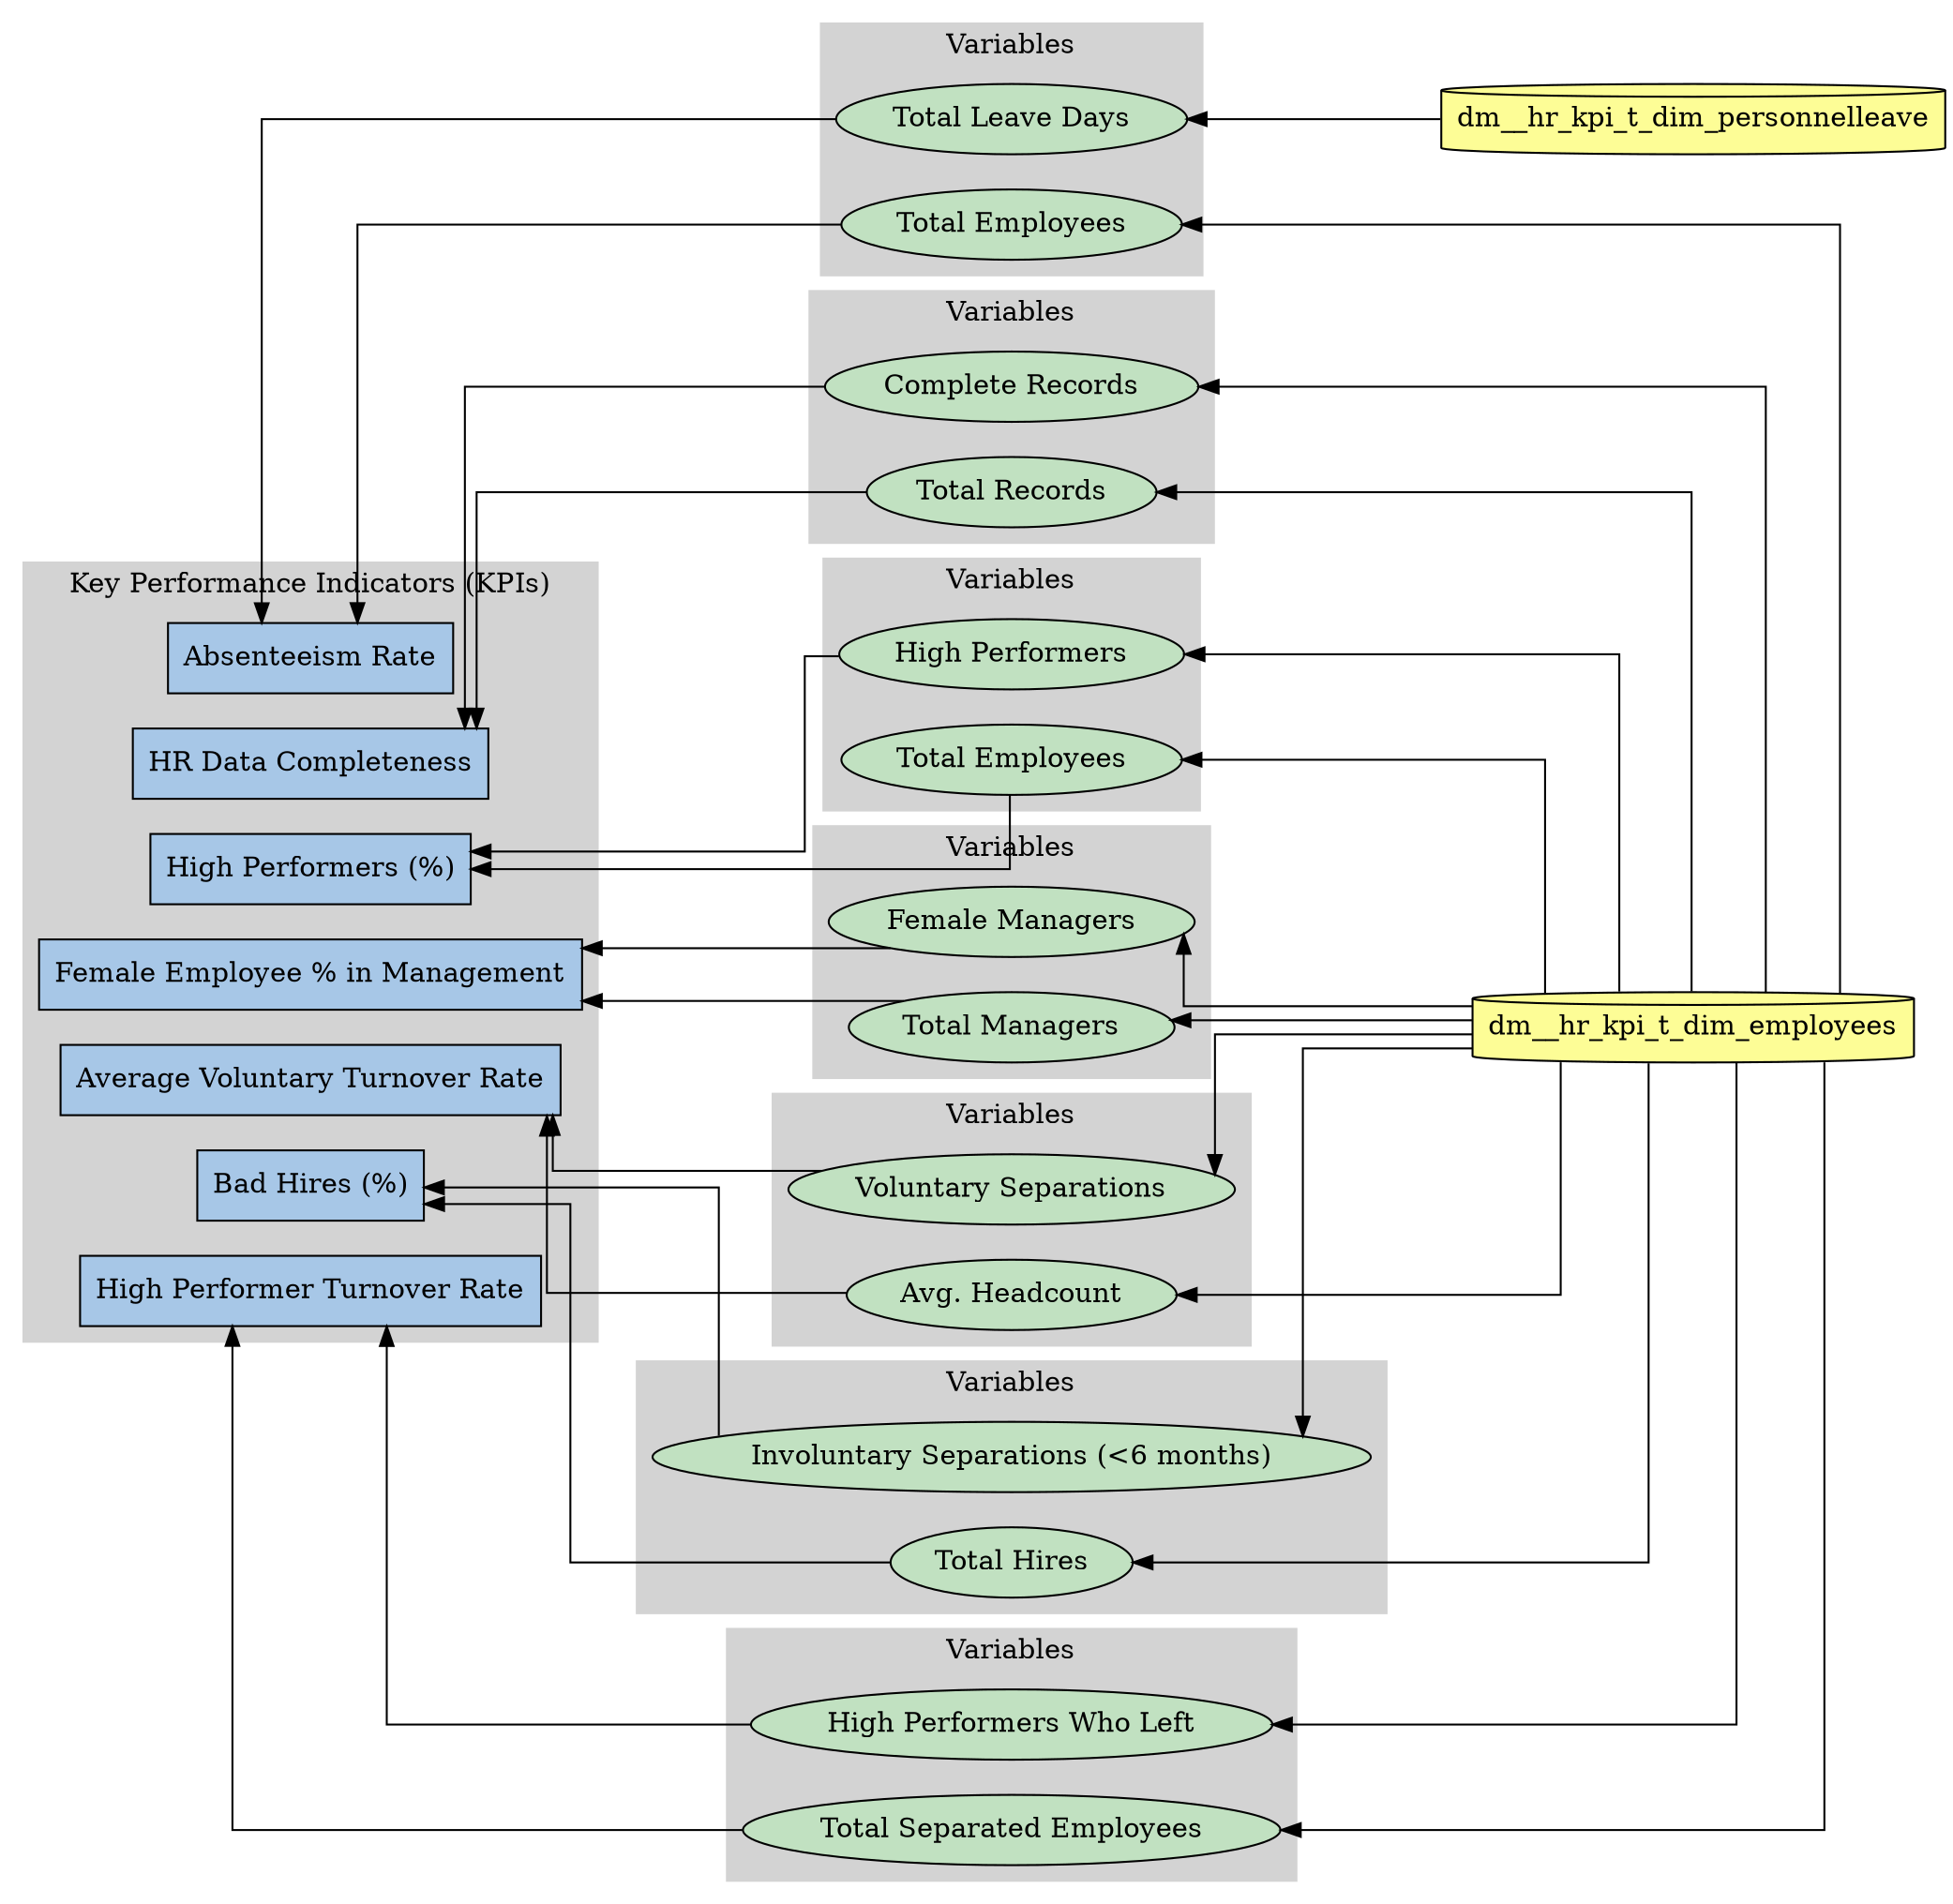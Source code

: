 // KPI Formulation and Sources
digraph KPI_Flow {
	concentrate=true rankdir=RL splines=ortho
	"Absenteeism Rate_Total Leave Days" -> "Absenteeism Rate"
	dm__hr_kpi_t_dim_personnelleave [fillcolor="#fdfd96" shape=cylinder style=filled]
	dm__hr_kpi_t_dim_personnelleave -> "Absenteeism Rate_Total Leave Days"
	"Absenteeism Rate_Total Employees" -> "Absenteeism Rate"
	dm__hr_kpi_t_dim_employees [fillcolor="#fdfd96" shape=cylinder style=filled]
	dm__hr_kpi_t_dim_employees -> "Absenteeism Rate_Total Employees"
	subgraph "cluster_Absenteeism Rate" {
		color=lightgrey label=Variables style=filled
		"Absenteeism Rate_Total Leave Days" [label="Total Leave Days" fillcolor="#c1e1c1" shape=ellipse style=filled]
		"Absenteeism Rate_Total Employees" [label="Total Employees" fillcolor="#c1e1c1" shape=ellipse style=filled]
	}
	"HR Data Completeness_Complete Records" -> "HR Data Completeness"
	dm__hr_kpi_t_dim_employees -> "HR Data Completeness_Complete Records"
	"HR Data Completeness_Total Records" -> "HR Data Completeness"
	dm__hr_kpi_t_dim_employees -> "HR Data Completeness_Total Records"
	subgraph "cluster_HR Data Completeness" {
		color=lightgrey label=Variables style=filled
		"HR Data Completeness_Complete Records" [label="Complete Records" fillcolor="#c1e1c1" shape=ellipse style=filled]
		"HR Data Completeness_Total Records" [label="Total Records" fillcolor="#c1e1c1" shape=ellipse style=filled]
	}
	"High Performers (%)_High Performers" -> "High Performers (%)"
	dm__hr_kpi_t_dim_employees -> "High Performers (%)_High Performers"
	"High Performers (%)_Total Employees" -> "High Performers (%)"
	dm__hr_kpi_t_dim_employees -> "High Performers (%)_Total Employees"
	subgraph "cluster_High Performers (%)" {
		color=lightgrey label=Variables style=filled
		"High Performers (%)_High Performers" [label="High Performers" fillcolor="#c1e1c1" shape=ellipse style=filled]
		"High Performers (%)_Total Employees" [label="Total Employees" fillcolor="#c1e1c1" shape=ellipse style=filled]
	}
	"Female Employee % in Management_Female Managers" -> "Female Employee % in Management"
	dm__hr_kpi_t_dim_employees -> "Female Employee % in Management_Female Managers"
	"Female Employee % in Management_Total Managers" -> "Female Employee % in Management"
	dm__hr_kpi_t_dim_employees -> "Female Employee % in Management_Total Managers"
	subgraph "cluster_Female Employee % in Management" {
		color=lightgrey label=Variables style=filled
		"Female Employee % in Management_Female Managers" [label="Female Managers" fillcolor="#c1e1c1" shape=ellipse style=filled]
		"Female Employee % in Management_Total Managers" [label="Total Managers" fillcolor="#c1e1c1" shape=ellipse style=filled]
	}
	"Average Voluntary Turnover Rate_Voluntary Separations" -> "Average Voluntary Turnover Rate"
	dm__hr_kpi_t_dim_employees -> "Average Voluntary Turnover Rate_Voluntary Separations"
	"Average Voluntary Turnover Rate_Avg. Headcount" -> "Average Voluntary Turnover Rate"
	dm__hr_kpi_t_dim_employees -> "Average Voluntary Turnover Rate_Avg. Headcount"
	subgraph "cluster_Average Voluntary Turnover Rate" {
		color=lightgrey label=Variables style=filled
		"Average Voluntary Turnover Rate_Voluntary Separations" [label="Voluntary Separations" fillcolor="#c1e1c1" shape=ellipse style=filled]
		"Average Voluntary Turnover Rate_Avg. Headcount" [label="Avg. Headcount" fillcolor="#c1e1c1" shape=ellipse style=filled]
	}
	"Bad Hires (%)_Involuntary Separations (<6 months)" -> "Bad Hires (%)"
	dm__hr_kpi_t_dim_employees -> "Bad Hires (%)_Involuntary Separations (<6 months)"
	"Bad Hires (%)_Total Hires" -> "Bad Hires (%)"
	dm__hr_kpi_t_dim_employees -> "Bad Hires (%)_Total Hires"
	subgraph "cluster_Bad Hires (%)" {
		color=lightgrey label=Variables style=filled
		"Bad Hires (%)_Involuntary Separations (<6 months)" [label="Involuntary Separations (<6 months)" fillcolor="#c1e1c1" shape=ellipse style=filled]
		"Bad Hires (%)_Total Hires" [label="Total Hires" fillcolor="#c1e1c1" shape=ellipse style=filled]
	}
	"High Performer Turnover Rate_High Performers Who Left" -> "High Performer Turnover Rate"
	dm__hr_kpi_t_dim_employees -> "High Performer Turnover Rate_High Performers Who Left"
	"High Performer Turnover Rate_Total Separated Employees" -> "High Performer Turnover Rate"
	dm__hr_kpi_t_dim_employees -> "High Performer Turnover Rate_Total Separated Employees"
	subgraph "cluster_High Performer Turnover Rate" {
		color=lightgrey label=Variables style=filled
		"High Performer Turnover Rate_High Performers Who Left" [label="High Performers Who Left" fillcolor="#c1e1c1" shape=ellipse style=filled]
		"High Performer Turnover Rate_Total Separated Employees" [label="Total Separated Employees" fillcolor="#c1e1c1" shape=ellipse style=filled]
	}
	subgraph cluster_kpis {
		color=lightgrey label="Key Performance Indicators (KPIs)" style=filled
		"Absenteeism Rate" [fillcolor="#a7c7e7" shape=box style=filled]
		"HR Data Completeness" [fillcolor="#a7c7e7" shape=box style=filled]
		"High Performers (%)" [fillcolor="#a7c7e7" shape=box style=filled]
		"Female Employee % in Management" [fillcolor="#a7c7e7" shape=box style=filled]
		"Average Voluntary Turnover Rate" [fillcolor="#a7c7e7" shape=box style=filled]
		"Bad Hires (%)" [fillcolor="#a7c7e7" shape=box style=filled]
		"High Performer Turnover Rate" [fillcolor="#a7c7e7" shape=box style=filled]
	}
}
